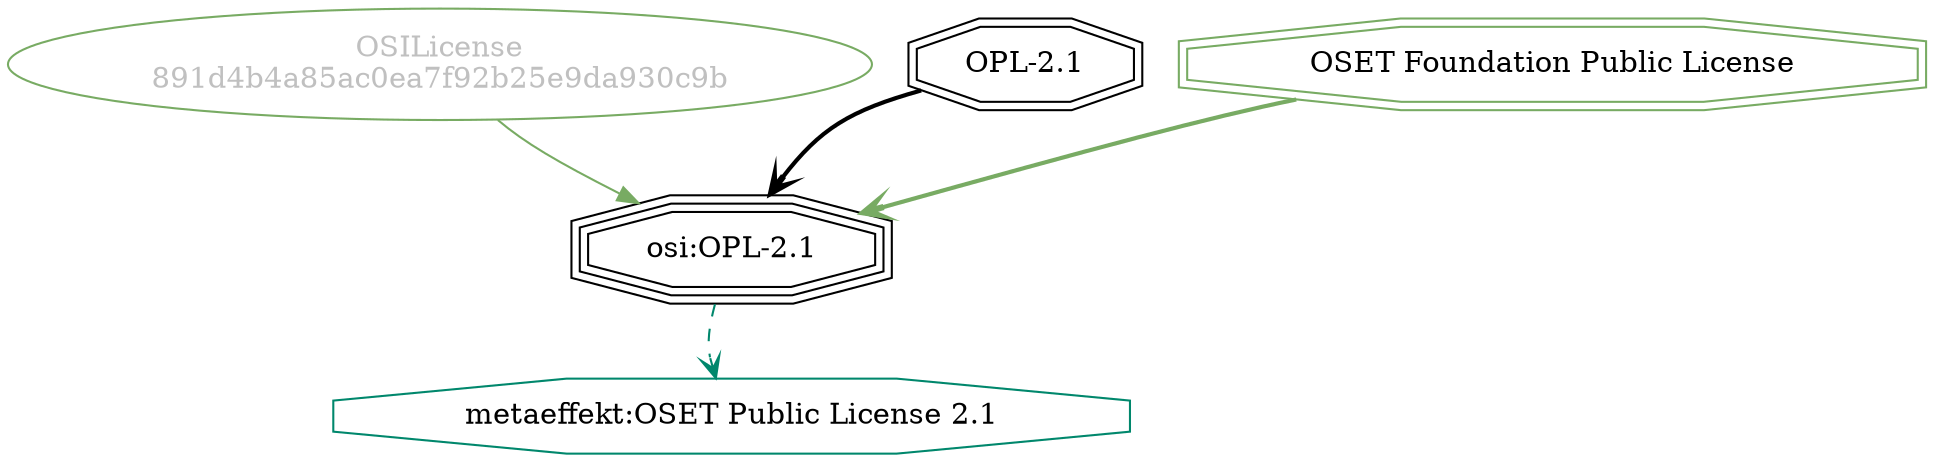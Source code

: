 strict digraph {
    node [shape=box];
    graph [splines=curved];
    5227 [label="OSILicense\n891d4b4a85ac0ea7f92b25e9da930c9b"
         ,fontcolor=gray
         ,color="#78ab63"
         ,fillcolor="beige;1"
         ,shape=ellipse];
    5228 [label="osi:OPL-2.1"
         ,shape=tripleoctagon];
    5229 [label="OPL-2.1"
         ,shape=doubleoctagon];
    5230 [label="OSET Foundation Public License"
         ,color="#78ab63"
         ,shape=doubleoctagon];
    46098 [label="metaeffekt:OSET Public License 2.1"
          ,color="#00876c"
          ,shape=octagon];
    5227 -> 5228 [weight=0.5
                 ,color="#78ab63"];
    5228 -> 46098 [style=dashed
                  ,arrowhead=vee
                  ,weight=0.5
                  ,color="#00876c"];
    5229 -> 5228 [style=bold
                 ,arrowhead=vee
                 ,weight=0.7];
    5230 -> 5228 [style=bold
                 ,arrowhead=vee
                 ,weight=0.7
                 ,color="#78ab63"];
}
